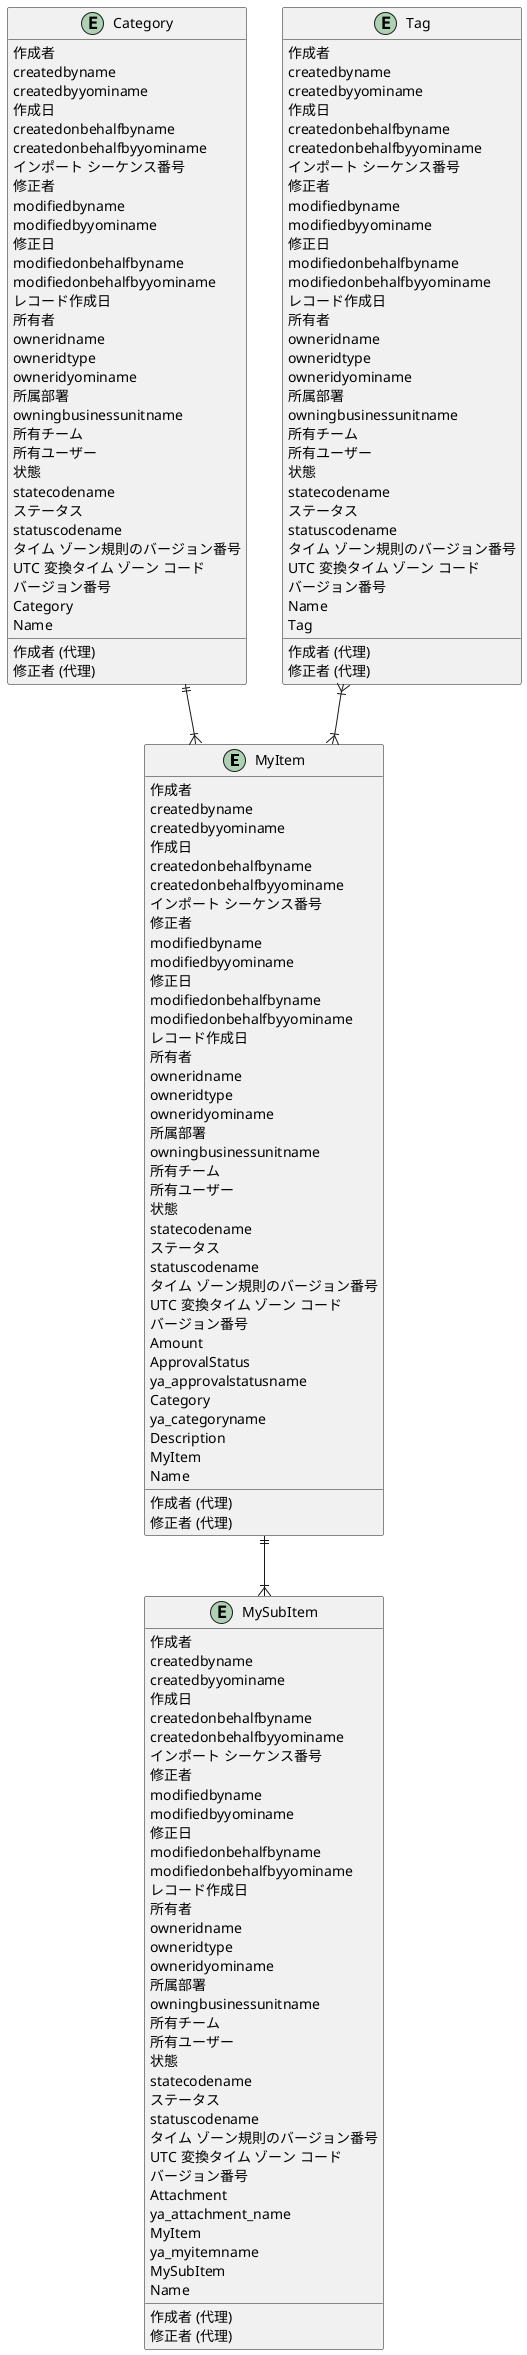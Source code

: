 @startuml
entity MyItem {
  作成者
  createdbyname
  createdbyyominame
  作成日
  作成者 (代理)
  createdonbehalfbyname
  createdonbehalfbyyominame
  インポート シーケンス番号
  修正者
  modifiedbyname
  modifiedbyyominame
  修正日
  修正者 (代理)
  modifiedonbehalfbyname
  modifiedonbehalfbyyominame
  レコード作成日
  所有者
  owneridname
  owneridtype
  owneridyominame
  所属部署
  owningbusinessunitname
  所有チーム
  所有ユーザー
  状態
  statecodename
  ステータス
  statuscodename
  タイム ゾーン規則のバージョン番号
  UTC 変換タイム ゾーン コード
  バージョン番号
  Amount
  ApprovalStatus
  ya_approvalstatusname
  Category
  ya_categoryname
  Description
  MyItem
  Name
}

entity MySubItem {
  作成者
  createdbyname
  createdbyyominame
  作成日
  作成者 (代理)
  createdonbehalfbyname
  createdonbehalfbyyominame
  インポート シーケンス番号
  修正者
  modifiedbyname
  modifiedbyyominame
  修正日
  修正者 (代理)
  modifiedonbehalfbyname
  modifiedonbehalfbyyominame
  レコード作成日
  所有者
  owneridname
  owneridtype
  owneridyominame
  所属部署
  owningbusinessunitname
  所有チーム
  所有ユーザー
  状態
  statecodename
  ステータス
  statuscodename
  タイム ゾーン規則のバージョン番号
  UTC 変換タイム ゾーン コード
  バージョン番号
  Attachment
  ya_attachment_name
  MyItem
  ya_myitemname
  MySubItem
  Name
}

entity Category {
  作成者
  createdbyname
  createdbyyominame
  作成日
  作成者 (代理)
  createdonbehalfbyname
  createdonbehalfbyyominame
  インポート シーケンス番号
  修正者
  modifiedbyname
  modifiedbyyominame
  修正日
  修正者 (代理)
  modifiedonbehalfbyname
  modifiedonbehalfbyyominame
  レコード作成日
  所有者
  owneridname
  owneridtype
  owneridyominame
  所属部署
  owningbusinessunitname
  所有チーム
  所有ユーザー
  状態
  statecodename
  ステータス
  statuscodename
  タイム ゾーン規則のバージョン番号
  UTC 変換タイム ゾーン コード
  バージョン番号
  Category
  Name
}

entity Tag {
  作成者
  createdbyname
  createdbyyominame
  作成日
  作成者 (代理)
  createdonbehalfbyname
  createdonbehalfbyyominame
  インポート シーケンス番号
  修正者
  modifiedbyname
  modifiedbyyominame
  修正日
  修正者 (代理)
  modifiedonbehalfbyname
  modifiedonbehalfbyyominame
  レコード作成日
  所有者
  owneridname
  owneridtype
  owneridyominame
  所属部署
  owningbusinessunitname
  所有チーム
  所有ユーザー
  状態
  statecodename
  ステータス
  statuscodename
  タイム ゾーン規則のバージョン番号
  UTC 変換タイム ゾーン コード
  バージョン番号
  Name
  Tag
}



MyItem ||--|{ MySubItem
Category ||--|{ MyItem
Tag }|--|{ MyItem
@enduml
